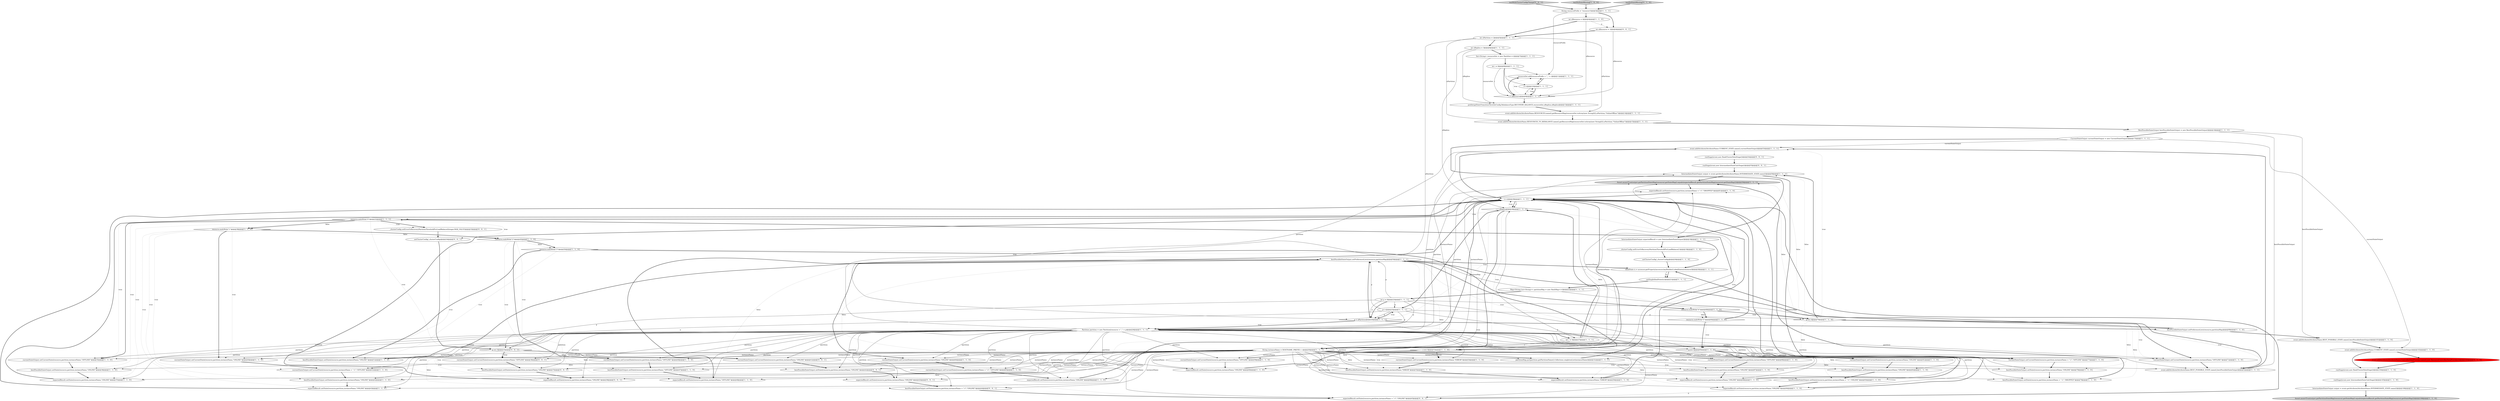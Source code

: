 digraph {
80 [style = filled, label = "CurrentStateOutput currentStateOutput = new CurrentStateOutput()@@@17@@@['1', '1', '1']", fillcolor = white, shape = ellipse image = "AAA0AAABBB1BBB"];
72 [style = filled, label = "resource.endsWith(\"0\")@@@32@@@['1', '1', '1']", fillcolor = white, shape = diamond image = "AAA0AAABBB1BBB"];
77 [style = filled, label = "expectedResult.setState(resource,partition,instanceName,\"ONLINE\")@@@37@@@['1', '1', '0']", fillcolor = white, shape = ellipse image = "AAA0AAABBB1BBB"];
21 [style = filled, label = "bestPossibleStateOutput.setState(resource,partition,instanceName,\"OFFLINE\")@@@47@@@['1', '1', '0']", fillcolor = white, shape = ellipse image = "AAA0AAABBB1BBB"];
32 [style = filled, label = "expectedResult.setState(resource,partition,instanceName + \"-1\",\"DROPPED\")@@@81@@@['1', '1', '0']", fillcolor = white, shape = ellipse image = "AAA0AAABBB1BBB"];
20 [style = filled, label = "currentStateOutput.setCurrentState(resource,partition,instanceName,\"OFFLINE\")@@@71@@@['1', '1', '0']", fillcolor = white, shape = ellipse image = "AAA0AAABBB1BBB"];
67 [style = filled, label = "resource.endsWith(\"3\")@@@50@@@['1', '1', '0']", fillcolor = white, shape = diamond image = "AAA0AAABBB1BBB"];
78 [style = filled, label = "p == 0@@@85@@@['1', '1', '0']", fillcolor = white, shape = diamond image = "AAA0AAABBB1BBB"];
27 [style = filled, label = "Partition partition = new Partition(resource + \"_\" + p)@@@26@@@['1', '1', '1']", fillcolor = white, shape = ellipse image = "AAA0AAABBB1BBB"];
48 [style = filled, label = "int nPartition = 2@@@5@@@['1', '1', '1']", fillcolor = white, shape = ellipse image = "AAA0AAABBB1BBB"];
79 [style = filled, label = "currentStateOutput.setCurrentState(resource,partition,instanceName,\"ONLINE\")@@@91@@@['1', '1', '0']", fillcolor = white, shape = ellipse image = "AAA0AAABBB1BBB"];
11 [style = filled, label = "currentStateOutput.setCurrentState(resource,partition,instanceName,\"OFFLINE\")@@@46@@@['1', '1', '0']", fillcolor = white, shape = ellipse image = "AAA0AAABBB1BBB"];
26 [style = filled, label = "bestPossibleStateOutput.setPreferenceLists(resource,partitionMap)@@@99@@@['1', '1', '0']", fillcolor = white, shape = ellipse image = "AAA0AAABBB1BBB"];
75 [style = filled, label = "bestPossibleStateOutput.setState(resource,partition,instanceName,\"ERROR\")@@@55@@@['1', '1', '0']", fillcolor = white, shape = ellipse image = "AAA0AAABBB1BBB"];
28 [style = filled, label = "int nResource = 4@@@4@@@['1', '1', '0']", fillcolor = white, shape = ellipse image = "AAA0AAABBB1BBB"];
42 [style = filled, label = "currentStateOutput.setCurrentState(resource,partition,instanceName,\"ONLINE\")@@@40@@@['1', '1', '0']", fillcolor = white, shape = ellipse image = "AAA0AAABBB1BBB"];
61 [style = filled, label = "resourceSet.add(resourcePrefix + \"_\" + i)@@@11@@@['1', '1', '1']", fillcolor = white, shape = ellipse image = "AAA0AAABBB1BBB"];
86 [style = filled, label = "currentStateOutput.setCurrentState(resource,partition,instanceName,\"OFFLINE\")@@@36@@@['0', '0', '1']", fillcolor = white, shape = ellipse image = "AAA0AAABBB3BBB"];
85 [style = filled, label = "_clusterConfig.setErrorOrRecoveryPartitionThresholdForLoadBalance(Integer.MAX_VALUE)@@@33@@@['0', '0', '1']", fillcolor = white, shape = ellipse image = "AAA0AAABBB3BBB"];
87 [style = filled, label = "bestPossibleStateOutput.setState(resource,partition,instanceName + \"-1\",\"ONLINE\")@@@44@@@['0', '0', '1']", fillcolor = white, shape = ellipse image = "AAA0AAABBB3BBB"];
39 [style = filled, label = "Set<String> resourceSet = new HashSet<>()@@@7@@@['1', '1', '1']", fillcolor = white, shape = ellipse image = "AAA0AAABBB1BBB"];
18 [style = filled, label = "resource.endsWith(\"2\")@@@45@@@['1', '1', '0']", fillcolor = white, shape = diamond image = "AAA0AAABBB1BBB"];
59 [style = filled, label = "expectedResult.setState(resource,partition,instanceName,\"ONLINE\")@@@43@@@['1', '1', '0']", fillcolor = white, shape = ellipse image = "AAA0AAABBB1BBB"];
3 [style = filled, label = "event.addAttribute(AttributeName.RESOURCES.name(),getResourceMap(resourceSet.toArray(new String((((),nPartition,\"OnlineOffline\"))@@@14@@@['1', '1', '1']", fillcolor = white, shape = ellipse image = "AAA0AAABBB1BBB"];
92 [style = filled, label = "runStage(event,new ReadClusterDataStage())@@@54@@@['0', '0', '1']", fillcolor = white, shape = ellipse image = "AAA0AAABBB3BBB"];
50 [style = filled, label = "runStage(event,new IntermediateStateCalcStage())@@@105@@@['1', '1', '0']", fillcolor = white, shape = ellipse image = "AAA0AAABBB1BBB"];
22 [style = filled, label = "r == 0@@@53@@@['1', '1', '0']", fillcolor = white, shape = diamond image = "AAA0AAABBB1BBB"];
19 [style = filled, label = "bestPossibleStateOutput.setState(resource,partition,instanceName,\"ONLINE\")@@@42@@@['1', '1', '0']", fillcolor = white, shape = ellipse image = "AAA0AAABBB1BBB"];
23 [style = filled, label = "int r = 0@@@27@@@['1', '1', '1']", fillcolor = white, shape = ellipse image = "AAA0AAABBB1BBB"];
51 [style = filled, label = "currentStateOutput.setCurrentState(resource,partition,instanceName,\"OFFLINE\")@@@86@@@['1', '1', '0']", fillcolor = white, shape = ellipse image = "AAA0AAABBB1BBB"];
64 [style = filled, label = "expectedResult.setState(resource,partition,instanceName,\"ONLINE\")@@@88@@@['1', '1', '0']", fillcolor = white, shape = ellipse image = "AAA0AAABBB1BBB"];
36 [style = filled, label = "bestPossibleStateOutput.setPreferenceLists(resource,partitionMap)@@@50@@@['1', '1', '1']", fillcolor = white, shape = ellipse image = "AAA0AAABBB1BBB"];
93 [style = filled, label = "expectedResult.setState(resource,partition,instanceName + \"-1\",\"ONLINE\")@@@45@@@['0', '0', '1']", fillcolor = white, shape = ellipse image = "AAA0AAABBB3BBB"];
57 [style = filled, label = "int p = 0@@@23@@@['1', '1', '1']", fillcolor = white, shape = ellipse image = "AAA0AAABBB1BBB"];
55 [style = filled, label = "expectedResult.setState(resource,partition,instanceName,\"ONLINE\")@@@94@@@['1', '1', '0']", fillcolor = white, shape = ellipse image = "AAA0AAABBB1BBB"];
83 [style = filled, label = "event.addAttribute(AttributeName.ControllerDataProvider.name(),new ResourceControllerDataProvider())@@@103@@@['0', '1', '0']", fillcolor = red, shape = ellipse image = "AAA1AAABBB2BBB"];
52 [style = filled, label = "event.addAttribute(AttributeName.RESOURCES_TO_REBALANCE.name(),getResourceMap(resourceSet.toArray(new String((((),nPartition,\"OnlineOffline\"))@@@15@@@['1', '1', '1']", fillcolor = white, shape = ellipse image = "AAA0AAABBB1BBB"];
89 [style = filled, label = "testWithClusterConfigChange['0', '0', '1']", fillcolor = lightgray, shape = diamond image = "AAA0AAABBB3BBB"];
70 [style = filled, label = "runStage(event,new ReadClusterDataStage())@@@104@@@['1', '1', '0']", fillcolor = white, shape = ellipse image = "AAA0AAABBB1BBB"];
49 [style = filled, label = "i < nResource@@@9@@@['1', '1', '1']", fillcolor = white, shape = diamond image = "AAA0AAABBB1BBB"];
25 [style = filled, label = "setSingleIdealState(is)@@@21@@@['1', '1', '1']", fillcolor = white, shape = ellipse image = "AAA0AAABBB1BBB"];
9 [style = filled, label = "Assert.assertTrue(output.getPartitionStateMap(resource).getStateMap().equals(expectedResult.getPartitionStateMap(resource).getStateMap()))@@@58@@@['1', '1', '1']", fillcolor = lightgray, shape = ellipse image = "AAA0AAABBB1BBB"];
96 [style = filled, label = "setClusterConfig(_clusterConfig)@@@34@@@['0', '0', '1']", fillcolor = white, shape = ellipse image = "AAA0AAABBB3BBB"];
94 [style = filled, label = "p == 0@@@35@@@['0', '0', '1']", fillcolor = white, shape = diamond image = "AAA0AAABBB3BBB"];
8 [style = filled, label = "bestPossibleStateOutput.setState(resource,partition,instanceName,\"ONLINE\")@@@51@@@['1', '1', '0']", fillcolor = white, shape = ellipse image = "AAA0AAABBB1BBB"];
16 [style = filled, label = "bestPossibleStateOutput.setState(resource,partition,instanceName,\"ONLINE\")@@@92@@@['1', '1', '0']", fillcolor = white, shape = ellipse image = "AAA0AAABBB1BBB"];
0 [style = filled, label = "p++@@@25@@@['1', '1', '1']", fillcolor = white, shape = ellipse image = "AAA0AAABBB1BBB"];
30 [style = filled, label = "IntermediateStateOutput output = event.getAttribute(AttributeName.INTERMEDIATE_STATE.name())@@@56@@@['1', '1', '1']", fillcolor = white, shape = ellipse image = "AAA0AAABBB1BBB"];
1 [style = filled, label = "BestPossibleStateOutput bestPossibleStateOutput = new BestPossibleStateOutput()@@@16@@@['1', '1', '1']", fillcolor = white, shape = ellipse image = "AAA0AAABBB1BBB"];
37 [style = filled, label = "bestPossibleStateOutput.setState(resource,partition,instanceName,\"ONLINE\")@@@87@@@['1', '1', '0']", fillcolor = white, shape = ellipse image = "AAA0AAABBB1BBB"];
65 [style = filled, label = "currentStateOutput.setCurrentState(resource,partition,instanceName,\"ERROR\")@@@54@@@['1', '1', '0']", fillcolor = white, shape = ellipse image = "AAA0AAABBB1BBB"];
41 [style = filled, label = "bestPossibleStateOutput.setState(resource,partition,instanceName,\"ONLINE\")@@@36@@@['1', '1', '0']", fillcolor = white, shape = ellipse image = "AAA0AAABBB1BBB"];
44 [style = filled, label = "bestPossibleStateOutput.setState(resource,partition,instanceName + \"-1\",\"ONLINE\")@@@93@@@['1', '1', '0']", fillcolor = white, shape = ellipse image = "AAA0AAABBB1BBB"];
7 [style = filled, label = "partitionMap.put(partition.getPartitionName(),Collections.singletonList(instanceName))@@@31@@@['1', '1', '1']", fillcolor = white, shape = ellipse image = "AAA0AAABBB1BBB"];
24 [style = filled, label = "r < nReplica@@@28@@@['1', '1', '1']", fillcolor = white, shape = diamond image = "AAA0AAABBB1BBB"];
62 [style = filled, label = "expectedResult.setState(resource,partition,instanceName,\"ERROR\")@@@56@@@['1', '1', '0']", fillcolor = white, shape = ellipse image = "AAA0AAABBB1BBB"];
47 [style = filled, label = "expectedResult.setState(resource,partition,instanceName,\"OFFLINE\")@@@48@@@['1', '1', '0']", fillcolor = white, shape = ellipse image = "AAA0AAABBB1BBB"];
71 [style = filled, label = "currentStateOutput.setCurrentState(resource,partition,instanceName,\"ONLINE\")@@@64@@@['1', '1', '0']", fillcolor = white, shape = ellipse image = "AAA0AAABBB1BBB"];
95 [style = filled, label = "currentStateOutput.setCurrentState(resource,partition,instanceName,\"ONLINE\")@@@41@@@['0', '0', '1']", fillcolor = white, shape = ellipse image = "AAA0AAABBB3BBB"];
15 [style = filled, label = "String resourcePrefix = \"resource\"@@@3@@@['1', '1', '1']", fillcolor = white, shape = ellipse image = "AAA0AAABBB1BBB"];
35 [style = filled, label = "int nReplica = 3@@@6@@@['1', '1', '1']", fillcolor = white, shape = ellipse image = "AAA0AAABBB1BBB"];
97 [style = filled, label = "int nResource = 1@@@4@@@['0', '0', '1']", fillcolor = white, shape = ellipse image = "AAA0AAABBB3BBB"];
76 [style = filled, label = "String instanceName = HOSTNAME_PREFIX + r@@@30@@@['1', '1', '1']", fillcolor = white, shape = ellipse image = "AAA0AAABBB1BBB"];
14 [style = filled, label = "bestPossibleStateOutput.setState(resource,partition,instanceName,\"ONLINE\")@@@78@@@['1', '1', '0']", fillcolor = white, shape = ellipse image = "AAA0AAABBB1BBB"];
29 [style = filled, label = "setClusterConfig(_clusterConfig)@@@20@@@['1', '1', '0']", fillcolor = white, shape = ellipse image = "AAA0AAABBB1BBB"];
12 [style = filled, label = "currentStateOutput.setCurrentState(resource,partition,instanceName + \"-1\",\"OFFLINE\")@@@65@@@['1', '1', '0']", fillcolor = white, shape = ellipse image = "AAA0AAABBB1BBB"];
60 [style = filled, label = "currentStateOutput.setCurrentState(resource,partition,instanceName,\"OFFLINE\")@@@59@@@['1', '1', '0']", fillcolor = white, shape = ellipse image = "AAA0AAABBB1BBB"];
84 [style = filled, label = "bestPossibleStateOutput.setState(resource,partition,instanceName,\"ONLINE\")@@@37@@@['0', '0', '1']", fillcolor = white, shape = ellipse image = "AAA0AAABBB3BBB"];
91 [style = filled, label = "bestPossibleStateOutput.setState(resource,partition,instanceName,\"ONLINE\")@@@42@@@['0', '0', '1']", fillcolor = white, shape = ellipse image = "AAA0AAABBB3BBB"];
73 [style = filled, label = "IntermediateStateOutput output = event.getAttribute(AttributeName.INTERMEDIATE_STATE.name())@@@106@@@['1', '1', '0']", fillcolor = white, shape = ellipse image = "AAA0AAABBB1BBB"];
81 [style = filled, label = "testNoStateMissing['1', '0', '0']", fillcolor = lightgray, shape = diamond image = "AAA0AAABBB1BBB"];
58 [style = filled, label = "int i = 0@@@8@@@['1', '1', '1']", fillcolor = white, shape = ellipse image = "AAA0AAABBB1BBB"];
38 [style = filled, label = "p < nPartition@@@24@@@['1', '1', '1']", fillcolor = white, shape = diamond image = "AAA0AAABBB1BBB"];
53 [style = filled, label = "currentStateOutput.setCurrentState(resource,partition,instanceName + \"-1\",\"OFFLINE\")@@@77@@@['1', '1', '0']", fillcolor = white, shape = ellipse image = "AAA0AAABBB1BBB"];
43 [style = filled, label = "event.addAttribute(AttributeName.CURRENT_STATE.name(),currentStateOutput)@@@53@@@['1', '1', '1']", fillcolor = white, shape = ellipse image = "AAA0AAABBB1BBB"];
46 [style = filled, label = "bestPossibleStateOutput.setState(resource,partition,instanceName + \"-1\",\"DROPPED\")@@@79@@@['1', '1', '0']", fillcolor = white, shape = ellipse image = "AAA0AAABBB1BBB"];
56 [style = filled, label = "resource.endsWith(\"4\")@@@69@@@['1', '1', '0']", fillcolor = white, shape = diamond image = "AAA0AAABBB1BBB"];
33 [style = filled, label = "expectedResult.setState(resource,partition,instanceName,\"ONLINE\")@@@60@@@['1', '1', '0']", fillcolor = white, shape = ellipse image = "AAA0AAABBB1BBB"];
69 [style = filled, label = "expectedResult.setState(resource,partition,instanceName,\"ONLINE\")@@@66@@@['1', '1', '0']", fillcolor = white, shape = ellipse image = "AAA0AAABBB1BBB"];
10 [style = filled, label = "i++@@@10@@@['1', '1', '1']", fillcolor = white, shape = ellipse image = "AAA0AAABBB1BBB"];
68 [style = filled, label = "event.addAttribute(AttributeName.BEST_POSSIBLE_STATE.name(),bestPossibleStateOutput)@@@52@@@['1', '1', '1']", fillcolor = white, shape = ellipse image = "AAA0AAABBB1BBB"];
82 [style = filled, label = "testNoStateMissing['0', '1', '0']", fillcolor = lightgray, shape = diamond image = "AAA0AAABBB2BBB"];
6 [style = filled, label = "p == 0@@@70@@@['1', '1', '0']", fillcolor = white, shape = diamond image = "AAA0AAABBB1BBB"];
54 [style = filled, label = "event.addAttribute(AttributeName.CURRENT_STATE.name(),currentStateOutput)@@@102@@@['1', '1', '0']", fillcolor = white, shape = ellipse image = "AAA0AAABBB1BBB"];
2 [style = filled, label = "IdealState is = accessor.getProperty(accessor.keyBuilder().idealStates(resource))@@@20@@@['1', '1', '1']", fillcolor = white, shape = ellipse image = "AAA0AAABBB1BBB"];
45 [style = filled, label = "Assert.assertTrue(output.getPartitionStateMap(resource).getStateMap().equals(expectedResult.getPartitionStateMap(resource).getStateMap()))@@@108@@@['1', '1', '0']", fillcolor = lightgray, shape = ellipse image = "AAA0AAABBB1BBB"];
5 [style = filled, label = "Map<String,List<String>> partitionMap = new HashMap<>()@@@22@@@['1', '1', '1']", fillcolor = white, shape = ellipse image = "AAA0AAABBB1BBB"];
63 [style = filled, label = "resource.endsWith(\"5\")@@@84@@@['1', '1', '0']", fillcolor = white, shape = diamond image = "AAA0AAABBB1BBB"];
13 [style = filled, label = "resource.endsWith(\"1\")@@@39@@@['1', '1', '0']", fillcolor = white, shape = diamond image = "AAA0AAABBB1BBB"];
4 [style = filled, label = "r++@@@29@@@['1', '1', '1']", fillcolor = white, shape = ellipse image = "AAA0AAABBB1BBB"];
31 [style = filled, label = "event.addAttribute(AttributeName.BEST_POSSIBLE_STATE.name(),bestPossibleStateOutput)@@@101@@@['1', '1', '0']", fillcolor = white, shape = ellipse image = "AAA0AAABBB1BBB"];
66 [style = filled, label = "IntermediateStateOutput expectedResult = new IntermediateStateOutput()@@@18@@@['1', '1', '1']", fillcolor = white, shape = ellipse image = "AAA0AAABBB1BBB"];
17 [style = filled, label = "preSetup(StateTransitionThrottleConfig.RebalanceType.RECOVERY_BALANCE,resourceSet,nReplica,nReplica)@@@13@@@['1', '1', '1']", fillcolor = white, shape = ellipse image = "AAA0AAABBB1BBB"];
40 [style = filled, label = "currentStateOutput.setCurrentState(resource,partition,instanceName,\"OFFLINE\")@@@35@@@['1', '1', '0']", fillcolor = white, shape = ellipse image = "AAA0AAABBB1BBB"];
74 [style = filled, label = "_clusterConfig.setErrorOrRecoveryPartitionThresholdForLoadBalance(1)@@@19@@@['1', '1', '0']", fillcolor = white, shape = ellipse image = "AAA0AAABBB1BBB"];
90 [style = filled, label = "expectedResult.setState(resource,partition,instanceName,\"ONLINE\")@@@38@@@['0', '0', '1']", fillcolor = white, shape = ellipse image = "AAA0AAABBB3BBB"];
34 [style = filled, label = "currentStateOutput.setCurrentState(resource,partition,instanceName + \"-1\",\"OFFLINE\")@@@41@@@['1', '1', '0']", fillcolor = white, shape = ellipse image = "AAA0AAABBB1BBB"];
98 [style = filled, label = "expectedResult.setState(resource,partition,instanceName,\"ONLINE\")@@@43@@@['0', '0', '1']", fillcolor = white, shape = ellipse image = "AAA0AAABBB3BBB"];
88 [style = filled, label = "runStage(event,new IntermediateStateCalcStage())@@@55@@@['0', '0', '1']", fillcolor = white, shape = ellipse image = "AAA0AAABBB3BBB"];
52->1 [style = bold, label=""];
57->78 [style = solid, label="p"];
24->76 [style = bold, label=""];
76->79 [style = solid, label="instanceName"];
54->83 [style = bold, label=""];
76->14 [style = solid, label="instanceName"];
68->43 [style = bold, label=""];
57->0 [style = solid, label="p"];
56->63 [style = dotted, label="false"];
76->37 [style = solid, label="instanceName"];
24->4 [style = dotted, label="true"];
69->4 [style = bold, label=""];
41->77 [style = bold, label=""];
48->52 [style = solid, label="nPartition"];
76->60 [style = solid, label="instanceName"];
76->32 [style = solid, label="instanceName"];
76->34 [style = solid, label="instanceName"];
98->87 [style = bold, label=""];
27->42 [style = solid, label="partition"];
48->35 [style = bold, label=""];
27->65 [style = solid, label="partition"];
76->9 [style = solid, label="instanceName"];
72->4 [style = bold, label=""];
76->87 [style = solid, label="instanceName"];
36->71 [style = dotted, label="false"];
78->55 [style = dotted, label="false"];
22->65 [style = bold, label=""];
61->10 [style = bold, label=""];
76->69 [style = solid, label="instanceName"];
80->43 [style = solid, label="currentStateOutput"];
43->4 [style = bold, label=""];
7->72 [style = bold, label=""];
22->60 [style = bold, label=""];
27->51 [style = solid, label="partition"];
0->38 [style = solid, label="p"];
76->11 [style = solid, label="instanceName"];
20->68 [style = bold, label=""];
76->44 [style = solid, label="instanceName"];
27->44 [style = solid, label="partition"];
8->36 [style = bold, label=""];
29->2 [style = bold, label=""];
72->40 [style = dotted, label="true"];
36->12 [style = dotted, label="false"];
67->8 [style = bold, label=""];
94->91 [style = dotted, label="false"];
18->47 [style = dotted, label="true"];
76->71 [style = solid, label="instanceName"];
91->98 [style = bold, label=""];
36->2 [style = bold, label=""];
14->46 [style = bold, label=""];
0->94 [style = solid, label="p"];
56->6 [style = dotted, label="true"];
76->12 [style = solid, label="instanceName"];
39->17 [style = solid, label="resourceSet"];
57->38 [style = bold, label=""];
27->14 [style = solid, label="partition"];
76->75 [style = solid, label="instanceName"];
27->91 [style = solid, label="partition"];
38->26 [style = bold, label=""];
32->4 [style = bold, label=""];
78->64 [style = dotted, label="true"];
39->58 [style = bold, label=""];
72->94 [style = dotted, label="true"];
2->25 [style = bold, label=""];
76->40 [style = solid, label="instanceName"];
4->76 [style = solid, label="r"];
88->30 [style = bold, label=""];
4->24 [style = solid, label="r"];
27->69 [style = solid, label="partition"];
58->61 [style = solid, label="i"];
72->13 [style = bold, label=""];
76->53 [style = solid, label="instanceName"];
78->37 [style = dotted, label="true"];
78->44 [style = dotted, label="false"];
13->59 [style = dotted, label="true"];
58->49 [style = solid, label="i"];
36->71 [style = bold, label=""];
27->95 [style = solid, label="partition"];
36->69 [style = dotted, label="false"];
6->68 [style = dotted, label="true"];
34->19 [style = bold, label=""];
24->72 [style = dotted, label="true"];
1->68 [style = solid, label="bestPossibleStateOutput"];
78->51 [style = dotted, label="true"];
27->84 [style = solid, label="partition"];
63->78 [style = bold, label=""];
24->0 [style = bold, label=""];
67->36 [style = dotted, label="true"];
76->46 [style = solid, label="instanceName"];
18->11 [style = bold, label=""];
9->32 [style = bold, label=""];
27->98 [style = solid, label="partition"];
59->4 [style = bold, label=""];
65->75 [style = bold, label=""];
94->95 [style = bold, label=""];
27->16 [style = solid, label="partition"];
57->36 [style = solid, label="p"];
27->46 [style = solid, label="partition"];
5->36 [style = solid, label="partitionMap"];
13->19 [style = dotted, label="true"];
75->62 [style = bold, label=""];
27->8 [style = solid, label="partition"];
27->75 [style = solid, label="partition"];
18->67 [style = dotted, label="false"];
97->48 [style = bold, label=""];
78->16 [style = dotted, label="false"];
27->93 [style = solid, label="partition"];
67->56 [style = bold, label=""];
4->22 [style = solid, label="r"];
27->87 [style = solid, label="partition"];
0->38 [style = bold, label=""];
27->20 [style = solid, label="partition"];
27->9 [style = solid, label="partition"];
57->38 [style = solid, label="p"];
6->20 [style = dotted, label="true"];
6->14 [style = dotted, label="false"];
23->24 [style = solid, label="r"];
5->57 [style = bold, label=""];
80->66 [style = bold, label=""];
35->17 [style = solid, label="nReplica"];
49->10 [style = dotted, label="true"];
38->24 [style = dotted, label="true"];
72->77 [style = dotted, label="true"];
76->59 [style = solid, label="instanceName"];
76->98 [style = solid, label="instanceName"];
76->8 [style = solid, label="instanceName"];
18->11 [style = dotted, label="true"];
44->55 [style = bold, label=""];
66->2 [style = bold, label=""];
0->78 [style = solid, label="p"];
76->55 [style = solid, label="instanceName"];
27->47 [style = solid, label="partition"];
27->64 [style = solid, label="partition"];
95->91 [style = bold, label=""];
43->92 [style = bold, label=""];
76->43 [style = solid, label="instanceName"];
76->21 [style = solid, label="instanceName"];
81->15 [style = bold, label=""];
38->23 [style = dotted, label="true"];
6->43 [style = dotted, label="true"];
72->41 [style = dotted, label="true"];
15->97 [style = bold, label=""];
76->16 [style = solid, label="instanceName"];
10->49 [style = solid, label="i"];
72->13 [style = dotted, label="false"];
27->37 [style = solid, label="partition"];
27->34 [style = solid, label="partition"];
49->17 [style = bold, label=""];
27->79 [style = solid, label="partition"];
76->47 [style = solid, label="instanceName"];
76->93 [style = solid, label="instanceName"];
27->19 [style = solid, label="partition"];
54->70 [style = bold, label=""];
10->49 [style = bold, label=""];
27->68 [style = solid, label="partition"];
24->7 [style = dotted, label="true"];
84->90 [style = bold, label=""];
13->18 [style = bold, label=""];
85->96 [style = bold, label=""];
94->86 [style = bold, label=""];
13->34 [style = dotted, label="true"];
70->50 [style = bold, label=""];
21->47 [style = bold, label=""];
56->6 [style = bold, label=""];
27->41 [style = solid, label="partition"];
76->77 [style = solid, label="instanceName"];
2->25 [style = solid, label="is"];
57->27 [style = solid, label="p"];
27->55 [style = solid, label="partition"];
4->24 [style = bold, label=""];
46->9 [style = bold, label=""];
48->38 [style = solid, label="nPartition"];
23->4 [style = solid, label="r"];
13->42 [style = bold, label=""];
27->86 [style = solid, label="partition"];
94->87 [style = dotted, label="false"];
36->22 [style = dotted, label="true"];
6->46 [style = dotted, label="false"];
55->93 [style = dashed, label="0"];
78->51 [style = bold, label=""];
10->61 [style = solid, label="i"];
38->27 [style = dotted, label="true"];
48->3 [style = solid, label="nPartition"];
27->33 [style = solid, label="partition"];
67->8 [style = dotted, label="true"];
27->59 [style = solid, label="partition"];
11->21 [style = bold, label=""];
33->4 [style = bold, label=""];
35->39 [style = bold, label=""];
78->79 [style = bold, label=""];
18->21 [style = dotted, label="true"];
96->94 [style = bold, label=""];
22->62 [style = dotted, label="true"];
27->21 [style = solid, label="partition"];
38->27 [style = bold, label=""];
27->62 [style = solid, label="partition"];
6->32 [style = dotted, label="false"];
78->79 [style = dotted, label="false"];
73->45 [style = bold, label=""];
93->4 [style = bold, label=""];
30->9 [style = bold, label=""];
76->51 [style = solid, label="instanceName"];
30->53 [style = bold, label=""];
5->26 [style = solid, label="partitionMap"];
72->40 [style = bold, label=""];
28->97 [style = dashed, label="0"];
83->70 [style = bold, label=""];
49->61 [style = bold, label=""];
19->59 [style = bold, label=""];
0->27 [style = solid, label="p"];
67->56 [style = dotted, label="false"];
58->49 [style = bold, label=""];
76->86 [style = solid, label="instanceName"];
77->4 [style = bold, label=""];
6->20 [style = bold, label=""];
12->69 [style = bold, label=""];
53->14 [style = bold, label=""];
72->85 [style = bold, label=""];
86->84 [style = bold, label=""];
26->31 [style = bold, label=""];
27->40 [style = solid, label="partition"];
51->37 [style = bold, label=""];
22->60 [style = dotted, label="false"];
27->32 [style = solid, label="partition"];
63->78 [style = dotted, label="true"];
15->28 [style = bold, label=""];
16->44 [style = bold, label=""];
94->86 [style = dotted, label="true"];
37->64 [style = bold, label=""];
76->7 [style = solid, label="instanceName"];
17->3 [style = bold, label=""];
80->54 [style = solid, label="currentStateOutput"];
25->5 [style = bold, label=""];
15->61 [style = solid, label="resourcePrefix"];
18->67 [style = bold, label=""];
27->30 [style = solid, label="partition"];
97->49 [style = solid, label="nResource"];
56->63 [style = bold, label=""];
0->6 [style = solid, label="p"];
64->4 [style = bold, label=""];
76->62 [style = solid, label="instanceName"];
76->84 [style = solid, label="instanceName"];
76->95 [style = solid, label="instanceName"];
76->91 [style = solid, label="instanceName"];
87->93 [style = bold, label=""];
6->53 [style = dotted, label="false"];
90->4 [style = bold, label=""];
31->54 [style = bold, label=""];
27->71 [style = solid, label="partition"];
76->41 [style = solid, label="instanceName"];
27->43 [style = solid, label="partition"];
76->33 [style = solid, label="instanceName"];
27->60 [style = solid, label="partition"];
49->61 [style = dotted, label="true"];
22->75 [style = dotted, label="true"];
22->33 [style = dotted, label="false"];
63->4 [style = bold, label=""];
94->90 [style = dotted, label="true"];
72->96 [style = dotted, label="true"];
42->34 [style = bold, label=""];
76->19 [style = solid, label="instanceName"];
79->16 [style = bold, label=""];
57->94 [style = solid, label="p"];
3->52 [style = bold, label=""];
74->29 [style = bold, label=""];
94->98 [style = dotted, label="false"];
22->65 [style = dotted, label="true"];
57->6 [style = solid, label="p"];
72->85 [style = dotted, label="true"];
1->80 [style = bold, label=""];
27->90 [style = solid, label="partition"];
27->53 [style = solid, label="partition"];
62->4 [style = bold, label=""];
58->10 [style = solid, label="i"];
27->77 [style = solid, label="partition"];
36->22 [style = bold, label=""];
66->74 [style = bold, label=""];
27->12 [style = solid, label="partition"];
6->9 [style = dotted, label="false"];
92->88 [style = bold, label=""];
38->36 [style = bold, label=""];
13->42 [style = dotted, label="true"];
28->49 [style = solid, label="nResource"];
13->18 [style = dotted, label="false"];
1->31 [style = solid, label="bestPossibleStateOutput"];
71->12 [style = bold, label=""];
38->0 [style = dotted, label="true"];
94->95 [style = dotted, label="false"];
0->36 [style = solid, label="p"];
94->84 [style = dotted, label="true"];
76->20 [style = solid, label="instanceName"];
26->2 [style = bold, label=""];
36->68 [style = bold, label=""];
23->24 [style = bold, label=""];
60->33 [style = bold, label=""];
94->93 [style = dotted, label="false"];
76->68 [style = solid, label="instanceName"];
76->7 [style = bold, label=""];
55->4 [style = bold, label=""];
76->64 [style = solid, label="instanceName"];
35->24 [style = solid, label="nReplica"];
50->73 [style = bold, label=""];
40->41 [style = bold, label=""];
24->76 [style = dotted, label="true"];
27->11 [style = solid, label="partition"];
28->48 [style = bold, label=""];
76->90 [style = solid, label="instanceName"];
27->23 [style = bold, label=""];
23->76 [style = solid, label="r"];
23->22 [style = solid, label="r"];
76->30 [style = solid, label="instanceName"];
6->30 [style = dotted, label="false"];
76->65 [style = solid, label="instanceName"];
89->15 [style = bold, label=""];
82->15 [style = bold, label=""];
76->42 [style = solid, label="instanceName"];
47->4 [style = bold, label=""];
6->30 [style = bold, label=""];
}
